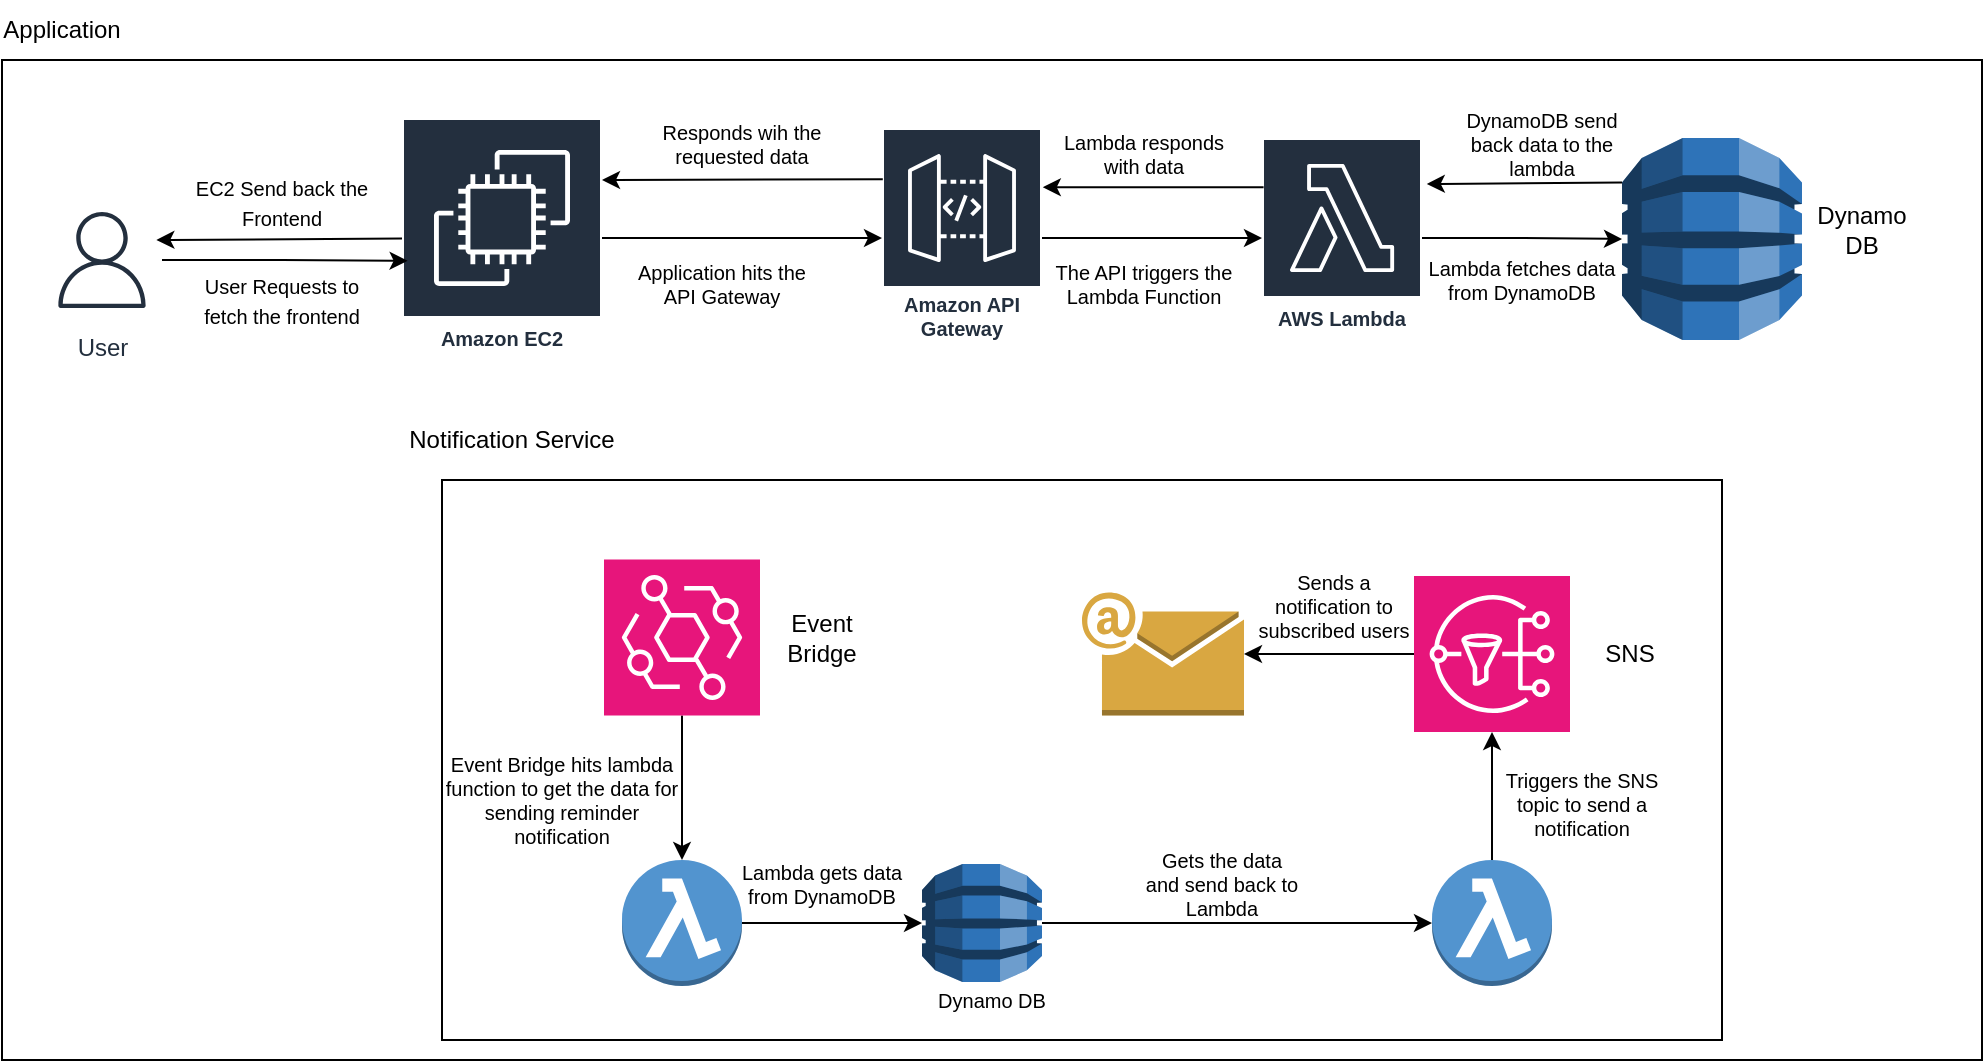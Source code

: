 <mxfile version="24.7.6">
  <diagram name="Page-1" id="OmsIacDVfEMcB3SyTuPA">
    <mxGraphModel dx="1050" dy="522" grid="1" gridSize="10" guides="1" tooltips="1" connect="1" arrows="1" fold="1" page="1" pageScale="1" pageWidth="1100" pageHeight="1700" math="0" shadow="0">
      <root>
        <mxCell id="0" />
        <mxCell id="1" parent="0" />
        <mxCell id="dq_S3XKXbOIs4429TR-y-2" value="" style="rounded=0;whiteSpace=wrap;html=1;gradientColor=none;fillColor=none;" parent="1" vertex="1">
          <mxGeometry x="60" y="160" width="990" height="500" as="geometry" />
        </mxCell>
        <mxCell id="dq_S3XKXbOIs4429TR-y-12" style="edgeStyle=orthogonalEdgeStyle;rounded=0;orthogonalLoop=1;jettySize=auto;html=1;" parent="1" source="dq_S3XKXbOIs4429TR-y-6" target="dq_S3XKXbOIs4429TR-y-17" edge="1">
          <mxGeometry relative="1" as="geometry" />
        </mxCell>
        <mxCell id="dq_S3XKXbOIs4429TR-y-6" value="Amazon EC2" style="sketch=0;outlineConnect=0;fontColor=#232F3E;gradientColor=none;strokeColor=#ffffff;fillColor=#232F3E;dashed=0;verticalLabelPosition=middle;verticalAlign=bottom;align=center;html=1;whiteSpace=wrap;fontSize=10;fontStyle=1;spacing=3;shape=mxgraph.aws4.productIcon;prIcon=mxgraph.aws4.ec2;" parent="1" vertex="1">
          <mxGeometry x="260" y="189" width="100" height="120" as="geometry" />
        </mxCell>
        <mxCell id="dq_S3XKXbOIs4429TR-y-9" value="" style="outlineConnect=0;dashed=0;verticalLabelPosition=bottom;verticalAlign=top;align=center;html=1;shape=mxgraph.aws3.dynamo_db;fillColor=#2E73B8;gradientColor=none;" parent="1" vertex="1">
          <mxGeometry x="870" y="199" width="90" height="101" as="geometry" />
        </mxCell>
        <mxCell id="dq_S3XKXbOIs4429TR-y-13" value="Dynamo DB" style="text;html=1;align=center;verticalAlign=middle;whiteSpace=wrap;rounded=0;" parent="1" vertex="1">
          <mxGeometry x="960" y="230" width="60" height="30" as="geometry" />
        </mxCell>
        <mxCell id="dq_S3XKXbOIs4429TR-y-15" style="edgeStyle=orthogonalEdgeStyle;rounded=0;orthogonalLoop=1;jettySize=auto;html=1;entryX=0.028;entryY=0.595;entryDx=0;entryDy=0;entryPerimeter=0;" parent="1" source="dq_S3XKXbOIs4429TR-y-14" target="dq_S3XKXbOIs4429TR-y-6" edge="1">
          <mxGeometry relative="1" as="geometry">
            <mxPoint x="230" y="260" as="targetPoint" />
          </mxGeometry>
        </mxCell>
        <mxCell id="dq_S3XKXbOIs4429TR-y-14" value="User" style="sketch=0;outlineConnect=0;fontColor=#232F3E;gradientColor=none;strokeColor=#232F3E;fillColor=#ffffff;dashed=0;verticalLabelPosition=bottom;verticalAlign=top;align=center;html=1;fontSize=12;fontStyle=0;aspect=fixed;shape=mxgraph.aws4.resourceIcon;resIcon=mxgraph.aws4.user;" parent="1" vertex="1">
          <mxGeometry x="80" y="230" width="60" height="60" as="geometry" />
        </mxCell>
        <mxCell id="dq_S3XKXbOIs4429TR-y-23" style="edgeStyle=orthogonalEdgeStyle;rounded=0;orthogonalLoop=1;jettySize=auto;html=1;" parent="1" source="dq_S3XKXbOIs4429TR-y-17" target="dq_S3XKXbOIs4429TR-y-18" edge="1">
          <mxGeometry relative="1" as="geometry" />
        </mxCell>
        <mxCell id="dq_S3XKXbOIs4429TR-y-17" value="Amazon API Gateway" style="sketch=0;outlineConnect=0;fontColor=#232F3E;gradientColor=none;strokeColor=#ffffff;fillColor=#232F3E;dashed=0;verticalLabelPosition=middle;verticalAlign=bottom;align=center;html=1;whiteSpace=wrap;fontSize=10;fontStyle=1;spacing=3;shape=mxgraph.aws4.productIcon;prIcon=mxgraph.aws4.api_gateway;" parent="1" vertex="1">
          <mxGeometry x="500" y="194" width="80" height="110" as="geometry" />
        </mxCell>
        <mxCell id="dq_S3XKXbOIs4429TR-y-18" value="AWS Lambda" style="sketch=0;outlineConnect=0;fontColor=#232F3E;gradientColor=none;strokeColor=#ffffff;fillColor=#232F3E;dashed=0;verticalLabelPosition=middle;verticalAlign=bottom;align=center;html=1;whiteSpace=wrap;fontSize=10;fontStyle=1;spacing=3;shape=mxgraph.aws4.productIcon;prIcon=mxgraph.aws4.lambda;" parent="1" vertex="1">
          <mxGeometry x="690" y="199" width="80" height="100" as="geometry" />
        </mxCell>
        <mxCell id="dq_S3XKXbOIs4429TR-y-25" style="edgeStyle=orthogonalEdgeStyle;rounded=0;orthogonalLoop=1;jettySize=auto;html=1;entryX=0.5;entryY=0;entryDx=0;entryDy=0;entryPerimeter=0;" parent="1" source="dq_S3XKXbOIs4429TR-y-19" target="dq_S3XKXbOIs4429TR-y-29" edge="1">
          <mxGeometry relative="1" as="geometry">
            <Array as="points">
              <mxPoint x="400" y="550" />
            </Array>
          </mxGeometry>
        </mxCell>
        <mxCell id="dq_S3XKXbOIs4429TR-y-19" value="" style="sketch=0;points=[[0,0,0],[0.25,0,0],[0.5,0,0],[0.75,0,0],[1,0,0],[0,1,0],[0.25,1,0],[0.5,1,0],[0.75,1,0],[1,1,0],[0,0.25,0],[0,0.5,0],[0,0.75,0],[1,0.25,0],[1,0.5,0],[1,0.75,0]];outlineConnect=0;fontColor=#232F3E;fillColor=#E7157B;strokeColor=#ffffff;dashed=0;verticalLabelPosition=bottom;verticalAlign=top;align=center;html=1;fontSize=12;fontStyle=0;aspect=fixed;shape=mxgraph.aws4.resourceIcon;resIcon=mxgraph.aws4.eventbridge;" parent="1" vertex="1">
          <mxGeometry x="361" y="409.75" width="78" height="78" as="geometry" />
        </mxCell>
        <mxCell id="dq_S3XKXbOIs4429TR-y-20" value="" style="sketch=0;points=[[0,0,0],[0.25,0,0],[0.5,0,0],[0.75,0,0],[1,0,0],[0,1,0],[0.25,1,0],[0.5,1,0],[0.75,1,0],[1,1,0],[0,0.25,0],[0,0.5,0],[0,0.75,0],[1,0.25,0],[1,0.5,0],[1,0.75,0]];outlineConnect=0;fontColor=#232F3E;fillColor=#E7157B;strokeColor=#ffffff;dashed=0;verticalLabelPosition=bottom;verticalAlign=top;align=center;html=1;fontSize=12;fontStyle=0;aspect=fixed;shape=mxgraph.aws4.resourceIcon;resIcon=mxgraph.aws4.sns;" parent="1" vertex="1">
          <mxGeometry x="766" y="418" width="78" height="78" as="geometry" />
        </mxCell>
        <mxCell id="dq_S3XKXbOIs4429TR-y-24" style="edgeStyle=orthogonalEdgeStyle;rounded=0;orthogonalLoop=1;jettySize=auto;html=1;entryX=0;entryY=0.5;entryDx=0;entryDy=0;entryPerimeter=0;" parent="1" source="dq_S3XKXbOIs4429TR-y-18" target="dq_S3XKXbOIs4429TR-y-9" edge="1">
          <mxGeometry relative="1" as="geometry" />
        </mxCell>
        <mxCell id="dq_S3XKXbOIs4429TR-y-27" value="" style="outlineConnect=0;dashed=0;verticalLabelPosition=bottom;verticalAlign=top;align=center;html=1;shape=mxgraph.aws3.email;fillColor=#D9A741;gradientColor=none;" parent="1" vertex="1">
          <mxGeometry x="600" y="426.25" width="81" height="61.5" as="geometry" />
        </mxCell>
        <mxCell id="dq_S3XKXbOIs4429TR-y-28" style="edgeStyle=orthogonalEdgeStyle;rounded=0;orthogonalLoop=1;jettySize=auto;html=1;entryX=1;entryY=0.5;entryDx=0;entryDy=0;entryPerimeter=0;" parent="1" source="dq_S3XKXbOIs4429TR-y-20" target="dq_S3XKXbOIs4429TR-y-27" edge="1">
          <mxGeometry relative="1" as="geometry" />
        </mxCell>
        <mxCell id="dq_S3XKXbOIs4429TR-y-29" value="" style="outlineConnect=0;dashed=0;verticalLabelPosition=bottom;verticalAlign=top;align=center;html=1;shape=mxgraph.aws3.lambda_function;fillColor=#5294CF;gradientColor=none;" parent="1" vertex="1">
          <mxGeometry x="370" y="560" width="60" height="63" as="geometry" />
        </mxCell>
        <mxCell id="dq_S3XKXbOIs4429TR-y-30" value="" style="outlineConnect=0;dashed=0;verticalLabelPosition=bottom;verticalAlign=top;align=center;html=1;shape=mxgraph.aws3.dynamo_db;fillColor=#2E73B8;gradientColor=none;" parent="1" vertex="1">
          <mxGeometry x="520" y="562" width="60" height="59" as="geometry" />
        </mxCell>
        <mxCell id="dq_S3XKXbOIs4429TR-y-31" style="edgeStyle=orthogonalEdgeStyle;rounded=0;orthogonalLoop=1;jettySize=auto;html=1;entryX=0;entryY=0.5;entryDx=0;entryDy=0;entryPerimeter=0;" parent="1" source="dq_S3XKXbOIs4429TR-y-29" target="dq_S3XKXbOIs4429TR-y-30" edge="1">
          <mxGeometry relative="1" as="geometry" />
        </mxCell>
        <mxCell id="dq_S3XKXbOIs4429TR-y-32" style="edgeStyle=orthogonalEdgeStyle;rounded=0;orthogonalLoop=1;jettySize=auto;html=1;" parent="1" source="dq_S3XKXbOIs4429TR-y-30" target="7HSGqZaAh1Z-CGcajyD1-18" edge="1">
          <mxGeometry relative="1" as="geometry">
            <mxPoint x="690" y="592" as="targetPoint" />
          </mxGeometry>
        </mxCell>
        <mxCell id="dq_S3XKXbOIs4429TR-y-34" value="" style="rounded=0;whiteSpace=wrap;html=1;fillColor=none;" parent="1" vertex="1">
          <mxGeometry x="280" y="370" width="640" height="280" as="geometry" />
        </mxCell>
        <mxCell id="dq_S3XKXbOIs4429TR-y-35" value="Application" style="text;html=1;align=center;verticalAlign=middle;whiteSpace=wrap;rounded=0;" parent="1" vertex="1">
          <mxGeometry x="60" y="130" width="60" height="30" as="geometry" />
        </mxCell>
        <mxCell id="dq_S3XKXbOIs4429TR-y-36" value="Notification Service" style="text;html=1;align=center;verticalAlign=middle;whiteSpace=wrap;rounded=0;" parent="1" vertex="1">
          <mxGeometry x="260" y="340" width="110" height="20" as="geometry" />
        </mxCell>
        <mxCell id="dq_S3XKXbOIs4429TR-y-37" value="&lt;font style=&quot;font-size: 10px;&quot;&gt;Dynamo DB&lt;/font&gt;" style="text;html=1;align=center;verticalAlign=middle;whiteSpace=wrap;rounded=0;" parent="1" vertex="1">
          <mxGeometry x="520" y="620" width="70" height="20" as="geometry" />
        </mxCell>
        <mxCell id="dq_S3XKXbOIs4429TR-y-38" value="Event Bridge" style="text;html=1;align=center;verticalAlign=middle;whiteSpace=wrap;rounded=0;" parent="1" vertex="1">
          <mxGeometry x="440" y="433.75" width="60" height="30" as="geometry" />
        </mxCell>
        <mxCell id="dq_S3XKXbOIs4429TR-y-39" value="SNS" style="text;html=1;align=center;verticalAlign=middle;whiteSpace=wrap;rounded=0;" parent="1" vertex="1">
          <mxGeometry x="844" y="442" width="60" height="30" as="geometry" />
        </mxCell>
        <mxCell id="7HSGqZaAh1Z-CGcajyD1-2" value="" style="endArrow=classic;html=1;rounded=0;entryX=0.953;entryY=0.333;entryDx=0;entryDy=0;entryPerimeter=0;" edge="1" parent="1" source="dq_S3XKXbOIs4429TR-y-6" target="dq_S3XKXbOIs4429TR-y-14">
          <mxGeometry width="50" height="50" relative="1" as="geometry">
            <mxPoint x="510" y="430" as="sourcePoint" />
            <mxPoint x="157" y="250" as="targetPoint" />
          </mxGeometry>
        </mxCell>
        <mxCell id="7HSGqZaAh1Z-CGcajyD1-3" value="" style="endArrow=classic;html=1;rounded=0;exitX=0.005;exitY=0.233;exitDx=0;exitDy=0;exitPerimeter=0;" edge="1" parent="1" source="dq_S3XKXbOIs4429TR-y-17">
          <mxGeometry width="50" height="50" relative="1" as="geometry">
            <mxPoint x="510" y="430" as="sourcePoint" />
            <mxPoint x="360" y="220" as="targetPoint" />
          </mxGeometry>
        </mxCell>
        <mxCell id="7HSGqZaAh1Z-CGcajyD1-4" value="&lt;font style=&quot;font-size: 10px;&quot;&gt;User Requests to fetch the frontend&lt;/font&gt;" style="text;html=1;align=center;verticalAlign=middle;whiteSpace=wrap;rounded=0;" vertex="1" parent="1">
          <mxGeometry x="150" y="269" width="100" height="21" as="geometry" />
        </mxCell>
        <mxCell id="7HSGqZaAh1Z-CGcajyD1-5" value="&lt;font style=&quot;font-size: 10px;&quot;&gt;EC2 Send back the Frontend&lt;/font&gt;" style="text;html=1;align=center;verticalAlign=middle;whiteSpace=wrap;rounded=0;" vertex="1" parent="1">
          <mxGeometry x="150" y="220" width="100" height="21" as="geometry" />
        </mxCell>
        <mxCell id="7HSGqZaAh1Z-CGcajyD1-6" value="Application hits the API Gateway" style="text;html=1;align=center;verticalAlign=middle;whiteSpace=wrap;rounded=0;fontSize=10;" vertex="1" parent="1">
          <mxGeometry x="370" y="254.5" width="100" height="35.5" as="geometry" />
        </mxCell>
        <mxCell id="7HSGqZaAh1Z-CGcajyD1-8" value="Responds wih the requested data" style="text;html=1;align=center;verticalAlign=middle;whiteSpace=wrap;rounded=0;fontSize=10;" vertex="1" parent="1">
          <mxGeometry x="380" y="184.5" width="100" height="35.5" as="geometry" />
        </mxCell>
        <mxCell id="7HSGqZaAh1Z-CGcajyD1-9" value="The API triggers the Lambda Function" style="text;html=1;align=center;verticalAlign=middle;whiteSpace=wrap;rounded=0;fontSize=10;" vertex="1" parent="1">
          <mxGeometry x="581" y="254.5" width="100" height="35.5" as="geometry" />
        </mxCell>
        <mxCell id="7HSGqZaAh1Z-CGcajyD1-10" value="" style="endArrow=classic;html=1;rounded=0;entryX=1.005;entryY=0.269;entryDx=0;entryDy=0;entryPerimeter=0;exitX=0.01;exitY=0.246;exitDx=0;exitDy=0;exitPerimeter=0;" edge="1" parent="1" source="dq_S3XKXbOIs4429TR-y-18" target="dq_S3XKXbOIs4429TR-y-17">
          <mxGeometry width="50" height="50" relative="1" as="geometry">
            <mxPoint x="510" y="430" as="sourcePoint" />
            <mxPoint x="560" y="380" as="targetPoint" />
          </mxGeometry>
        </mxCell>
        <mxCell id="7HSGqZaAh1Z-CGcajyD1-11" value="Lambda responds with data" style="text;html=1;align=center;verticalAlign=middle;whiteSpace=wrap;rounded=0;fontSize=10;" vertex="1" parent="1">
          <mxGeometry x="581" y="189" width="100" height="35.5" as="geometry" />
        </mxCell>
        <mxCell id="7HSGqZaAh1Z-CGcajyD1-12" value="Lambda fetches data from DynamoDB" style="text;html=1;align=center;verticalAlign=middle;whiteSpace=wrap;rounded=0;fontSize=10;" vertex="1" parent="1">
          <mxGeometry x="770" y="260" width="100" height="20" as="geometry" />
        </mxCell>
        <mxCell id="7HSGqZaAh1Z-CGcajyD1-13" value="" style="endArrow=classic;html=1;rounded=0;exitX=0;exitY=0.22;exitDx=0;exitDy=0;exitPerimeter=0;entryX=1.03;entryY=0.23;entryDx=0;entryDy=0;entryPerimeter=0;" edge="1" parent="1" source="dq_S3XKXbOIs4429TR-y-9" target="dq_S3XKXbOIs4429TR-y-18">
          <mxGeometry width="50" height="50" relative="1" as="geometry">
            <mxPoint x="510" y="430" as="sourcePoint" />
            <mxPoint x="560" y="380" as="targetPoint" />
          </mxGeometry>
        </mxCell>
        <mxCell id="7HSGqZaAh1Z-CGcajyD1-14" value="DynamoDB send back data to the lambda" style="text;html=1;align=center;verticalAlign=middle;whiteSpace=wrap;rounded=0;fontSize=10;" vertex="1" parent="1">
          <mxGeometry x="780" y="192.25" width="100" height="20" as="geometry" />
        </mxCell>
        <mxCell id="7HSGqZaAh1Z-CGcajyD1-15" value="Event Bridge hits lambda function to get the data for sending reminder notification" style="text;html=1;align=center;verticalAlign=middle;whiteSpace=wrap;rounded=0;fontSize=10;" vertex="1" parent="1">
          <mxGeometry x="280" y="510" width="120" height="40" as="geometry" />
        </mxCell>
        <mxCell id="7HSGqZaAh1Z-CGcajyD1-16" value="Lambda gets data from DynamoDB" style="text;html=1;align=center;verticalAlign=middle;whiteSpace=wrap;rounded=0;fontSize=10;" vertex="1" parent="1">
          <mxGeometry x="420" y="554.5" width="100" height="35.5" as="geometry" />
        </mxCell>
        <mxCell id="7HSGqZaAh1Z-CGcajyD1-17" value="Gets the data and send back to Lambda" style="text;html=1;align=center;verticalAlign=middle;whiteSpace=wrap;rounded=0;fontSize=10;" vertex="1" parent="1">
          <mxGeometry x="630" y="554.5" width="80" height="35.5" as="geometry" />
        </mxCell>
        <mxCell id="7HSGqZaAh1Z-CGcajyD1-18" value="" style="outlineConnect=0;dashed=0;verticalLabelPosition=bottom;verticalAlign=top;align=center;html=1;shape=mxgraph.aws3.lambda_function;fillColor=#5294CF;gradientColor=none;" vertex="1" parent="1">
          <mxGeometry x="775" y="560" width="60" height="63" as="geometry" />
        </mxCell>
        <mxCell id="7HSGqZaAh1Z-CGcajyD1-19" style="edgeStyle=orthogonalEdgeStyle;rounded=0;orthogonalLoop=1;jettySize=auto;html=1;entryX=0.5;entryY=1;entryDx=0;entryDy=0;entryPerimeter=0;" edge="1" parent="1" source="7HSGqZaAh1Z-CGcajyD1-18" target="dq_S3XKXbOIs4429TR-y-20">
          <mxGeometry relative="1" as="geometry" />
        </mxCell>
        <mxCell id="7HSGqZaAh1Z-CGcajyD1-20" value="Triggers the SNS topic to send a notification" style="text;html=1;align=center;verticalAlign=middle;whiteSpace=wrap;rounded=0;fontSize=10;" vertex="1" parent="1">
          <mxGeometry x="810" y="514.5" width="80" height="35.5" as="geometry" />
        </mxCell>
        <mxCell id="7HSGqZaAh1Z-CGcajyD1-21" value="Sends a notification to subscribed users" style="text;html=1;align=center;verticalAlign=middle;whiteSpace=wrap;rounded=0;fontSize=10;" vertex="1" parent="1">
          <mxGeometry x="686" y="415.25" width="80" height="35.5" as="geometry" />
        </mxCell>
      </root>
    </mxGraphModel>
  </diagram>
</mxfile>

